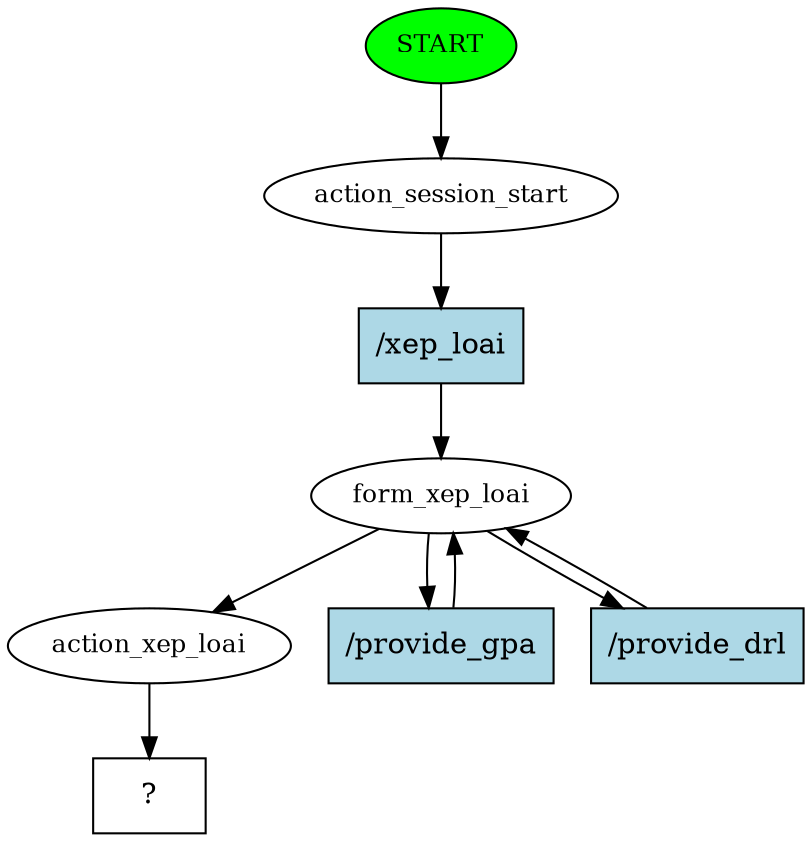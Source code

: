 digraph  {
0 [class="start active", fillcolor=green, fontsize=12, label=START, style=filled];
1 [class=active, fontsize=12, label=action_session_start];
2 [class=active, fontsize=12, label=form_xep_loai];
5 [class=active, fontsize=12, label=action_xep_loai];
6 [class="intent dashed active", label="  ?  ", shape=rect];
7 [class="intent active", fillcolor=lightblue, label="/xep_loai", shape=rect, style=filled];
8 [class="intent active", fillcolor=lightblue, label="/provide_gpa", shape=rect, style=filled];
9 [class="intent active", fillcolor=lightblue, label="/provide_drl", shape=rect, style=filled];
0 -> 1  [class=active, key=NONE, label=""];
1 -> 7  [class=active, key=0];
2 -> 5  [class=active, key=NONE, label=""];
2 -> 8  [class=active, key=0];
2 -> 9  [class=active, key=0];
5 -> 6  [class=active, key=NONE, label=""];
7 -> 2  [class=active, key=0];
8 -> 2  [class=active, key=0];
9 -> 2  [class=active, key=0];
}
